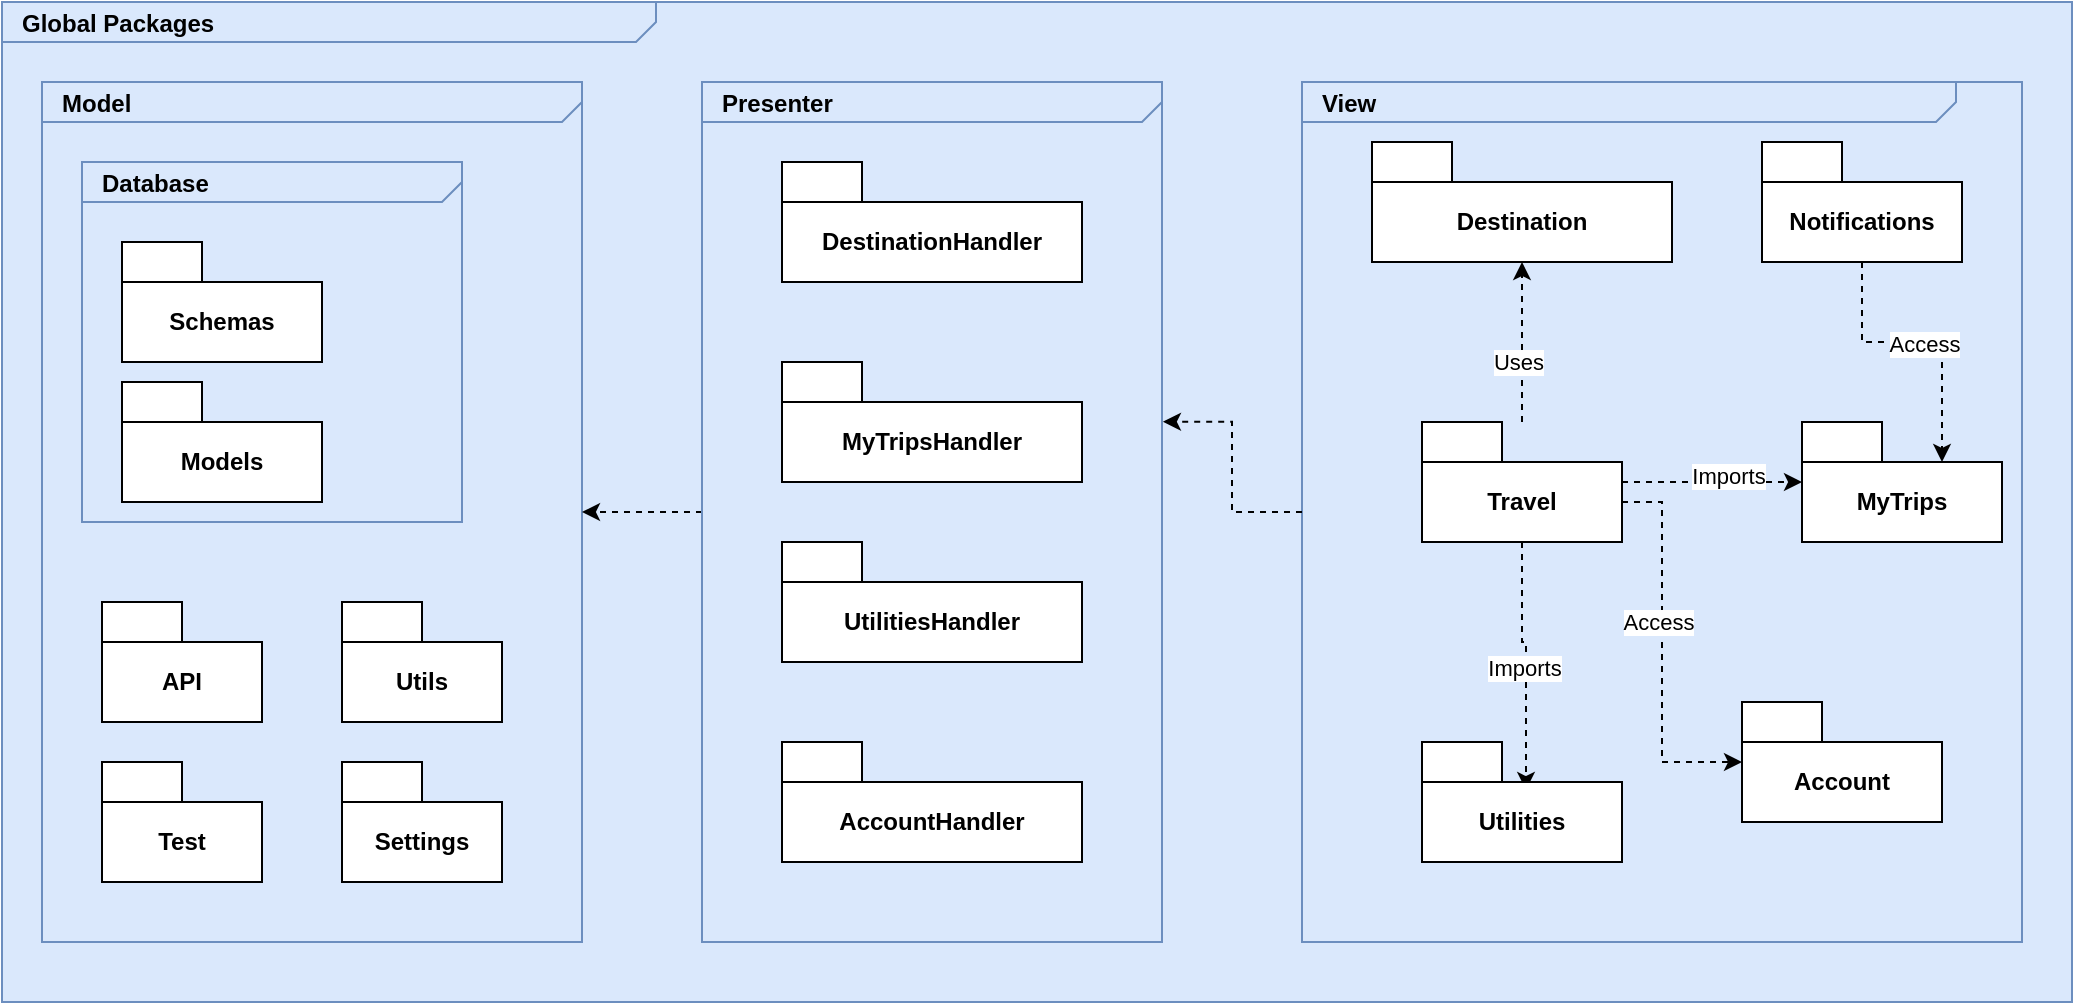 <mxfile version="26.0.14">
  <diagram name="Page-1" id="929967ad-93f9-6ef4-fab6-5d389245f69c">
    <mxGraphModel dx="1060" dy="710" grid="1" gridSize="10" guides="1" tooltips="1" connect="1" arrows="1" fold="1" page="1" pageScale="1.5" pageWidth="1169" pageHeight="826" background="none" math="0" shadow="0">
      <root>
        <mxCell id="0" style=";html=1;" />
        <mxCell id="1" style=";html=1;" parent="0" />
        <mxCell id="1672d66443f91eb5-1" value="&lt;p style=&quot;margin: 0px ; margin-top: 4px ; margin-left: 10px ; text-align: left&quot;&gt;&lt;b&gt;Global Packages&lt;/b&gt;&lt;/p&gt;" style="html=1;strokeWidth=1;shape=mxgraph.sysml.package;html=1;overflow=fill;whiteSpace=wrap;fillColor=#dae8fc;fontSize=12;align=center;labelX=327.64;strokeColor=#6c8ebf;" parent="1" vertex="1">
          <mxGeometry x="50" y="320" width="1035" height="500" as="geometry" />
        </mxCell>
        <mxCell id="a-KvQM7AsemI5AxW7bN--2" value="&lt;p style=&quot;margin: 0px ; margin-top: 4px ; margin-left: 10px ; text-align: left&quot;&gt;&lt;b&gt;View&lt;/b&gt;&lt;/p&gt;" style="html=1;strokeWidth=1;shape=mxgraph.sysml.package;html=1;overflow=fill;whiteSpace=wrap;fillColor=#dae8fc;fontSize=12;align=center;labelX=327.64;strokeColor=#6c8ebf;" vertex="1" parent="1">
          <mxGeometry x="700" y="360" width="360" height="430" as="geometry" />
        </mxCell>
        <mxCell id="rpGsWSdBKoxRbKyVbrdc-1" value="Destination" style="shape=folder;fontStyle=1;tabWidth=40;tabHeight=20;tabPosition=left;html=1;boundedLbl=1;whiteSpace=wrap;" parent="1" vertex="1">
          <mxGeometry x="735" y="390" width="150" height="60" as="geometry" />
        </mxCell>
        <mxCell id="BwXxmNjcSqASfWeSy7sL-2" style="edgeStyle=orthogonalEdgeStyle;shape=connector;rounded=0;orthogonalLoop=1;jettySize=auto;html=1;dashed=1;strokeColor=default;align=center;verticalAlign=middle;fontFamily=Helvetica;fontSize=11;fontColor=default;labelBackgroundColor=default;endArrow=classic;" parent="1" source="rpGsWSdBKoxRbKyVbrdc-2" target="BwXxmNjcSqASfWeSy7sL-1" edge="1">
          <mxGeometry relative="1" as="geometry" />
        </mxCell>
        <mxCell id="BwXxmNjcSqASfWeSy7sL-3" value="Imports" style="edgeLabel;html=1;align=center;verticalAlign=middle;resizable=0;points=[];fontFamily=Helvetica;fontSize=11;fontColor=default;labelBackgroundColor=default;" parent="BwXxmNjcSqASfWeSy7sL-2" vertex="1" connectable="0">
          <mxGeometry x="0.167" y="3" relative="1" as="geometry">
            <mxPoint as="offset" />
          </mxGeometry>
        </mxCell>
        <mxCell id="BwXxmNjcSqASfWeSy7sL-4" style="edgeStyle=orthogonalEdgeStyle;shape=connector;rounded=0;orthogonalLoop=1;jettySize=auto;html=1;dashed=1;strokeColor=default;align=center;verticalAlign=middle;fontFamily=Helvetica;fontSize=11;fontColor=default;labelBackgroundColor=default;endArrow=classic;" parent="1" source="rpGsWSdBKoxRbKyVbrdc-2" target="rpGsWSdBKoxRbKyVbrdc-1" edge="1">
          <mxGeometry relative="1" as="geometry" />
        </mxCell>
        <mxCell id="BwXxmNjcSqASfWeSy7sL-5" value="Uses" style="edgeLabel;html=1;align=center;verticalAlign=middle;resizable=0;points=[];fontFamily=Helvetica;fontSize=11;fontColor=default;labelBackgroundColor=default;" parent="BwXxmNjcSqASfWeSy7sL-4" vertex="1" connectable="0">
          <mxGeometry x="-0.236" y="2" relative="1" as="geometry">
            <mxPoint as="offset" />
          </mxGeometry>
        </mxCell>
        <mxCell id="BwXxmNjcSqASfWeSy7sL-7" style="edgeStyle=orthogonalEdgeStyle;shape=connector;rounded=0;orthogonalLoop=1;jettySize=auto;html=1;dashed=1;strokeColor=default;align=center;verticalAlign=middle;fontFamily=Helvetica;fontSize=11;fontColor=default;labelBackgroundColor=default;endArrow=classic;entryX=0.52;entryY=0.4;entryDx=0;entryDy=0;entryPerimeter=0;" parent="1" source="rpGsWSdBKoxRbKyVbrdc-2" target="BwXxmNjcSqASfWeSy7sL-6" edge="1">
          <mxGeometry relative="1" as="geometry" />
        </mxCell>
        <mxCell id="BwXxmNjcSqASfWeSy7sL-8" value="Imports" style="edgeLabel;html=1;align=center;verticalAlign=middle;resizable=0;points=[];fontFamily=Helvetica;fontSize=11;fontColor=default;labelBackgroundColor=default;" parent="BwXxmNjcSqASfWeSy7sL-7" vertex="1" connectable="0">
          <mxGeometry x="0.023" y="-1" relative="1" as="geometry">
            <mxPoint as="offset" />
          </mxGeometry>
        </mxCell>
        <mxCell id="rpGsWSdBKoxRbKyVbrdc-2" value="Travel" style="shape=folder;fontStyle=1;tabWidth=40;tabHeight=20;tabPosition=left;html=1;boundedLbl=1;whiteSpace=wrap;" parent="1" vertex="1">
          <mxGeometry x="760" y="530" width="100" height="60" as="geometry" />
        </mxCell>
        <mxCell id="BwXxmNjcSqASfWeSy7sL-1" value="MyTrips" style="shape=folder;fontStyle=1;tabWidth=40;tabHeight=20;tabPosition=left;html=1;boundedLbl=1;whiteSpace=wrap;" parent="1" vertex="1">
          <mxGeometry x="950" y="530" width="100" height="60" as="geometry" />
        </mxCell>
        <mxCell id="BwXxmNjcSqASfWeSy7sL-6" value="Utilities" style="shape=folder;fontStyle=1;tabWidth=40;tabHeight=20;tabPosition=left;html=1;boundedLbl=1;whiteSpace=wrap;" parent="1" vertex="1">
          <mxGeometry x="760" y="690" width="100" height="60" as="geometry" />
        </mxCell>
        <mxCell id="a-KvQM7AsemI5AxW7bN--3" value="&lt;p style=&quot;margin: 0px ; margin-top: 4px ; margin-left: 10px ; text-align: left&quot;&gt;&lt;b&gt;Model&lt;/b&gt;&lt;/p&gt;" style="html=1;strokeWidth=1;shape=mxgraph.sysml.package;html=1;overflow=fill;whiteSpace=wrap;fillColor=#dae8fc;fontSize=12;align=center;labelX=327.64;strokeColor=#6c8ebf;" vertex="1" parent="1">
          <mxGeometry x="70" y="360" width="270" height="430" as="geometry" />
        </mxCell>
        <mxCell id="a-KvQM7AsemI5AxW7bN--4" value="Schemas" style="shape=folder;fontStyle=1;tabWidth=40;tabHeight=20;tabPosition=left;html=1;boundedLbl=1;whiteSpace=wrap;" vertex="1" parent="1">
          <mxGeometry x="110" y="440" width="100" height="60" as="geometry" />
        </mxCell>
        <mxCell id="a-KvQM7AsemI5AxW7bN--5" value="Utils" style="shape=folder;fontStyle=1;tabWidth=40;tabHeight=20;tabPosition=left;html=1;boundedLbl=1;whiteSpace=wrap;" vertex="1" parent="1">
          <mxGeometry x="220" y="620" width="80" height="60" as="geometry" />
        </mxCell>
        <mxCell id="a-KvQM7AsemI5AxW7bN--6" value="API" style="shape=folder;fontStyle=1;tabWidth=40;tabHeight=20;tabPosition=left;html=1;boundedLbl=1;whiteSpace=wrap;" vertex="1" parent="1">
          <mxGeometry x="100" y="620" width="80" height="60" as="geometry" />
        </mxCell>
        <mxCell id="a-KvQM7AsemI5AxW7bN--8" value="Test" style="shape=folder;fontStyle=1;tabWidth=40;tabHeight=20;tabPosition=left;html=1;boundedLbl=1;whiteSpace=wrap;" vertex="1" parent="1">
          <mxGeometry x="100" y="700" width="80" height="60" as="geometry" />
        </mxCell>
        <mxCell id="a-KvQM7AsemI5AxW7bN--10" value="&lt;p style=&quot;margin: 0px ; margin-top: 4px ; margin-left: 10px ; text-align: left&quot;&gt;&lt;b&gt;Database&lt;/b&gt;&lt;/p&gt;" style="html=1;strokeWidth=1;shape=mxgraph.sysml.package;html=1;overflow=fill;whiteSpace=wrap;fillColor=none;fontSize=12;align=center;labelX=327.64;strokeColor=#6c8ebf;" vertex="1" parent="1">
          <mxGeometry x="90" y="400" width="190" height="180" as="geometry" />
        </mxCell>
        <mxCell id="a-KvQM7AsemI5AxW7bN--11" value="Settings" style="shape=folder;fontStyle=1;tabWidth=40;tabHeight=20;tabPosition=left;html=1;boundedLbl=1;whiteSpace=wrap;" vertex="1" parent="1">
          <mxGeometry x="220" y="700" width="80" height="60" as="geometry" />
        </mxCell>
        <mxCell id="a-KvQM7AsemI5AxW7bN--12" value="Models" style="shape=folder;fontStyle=1;tabWidth=40;tabHeight=20;tabPosition=left;html=1;boundedLbl=1;whiteSpace=wrap;" vertex="1" parent="1">
          <mxGeometry x="110" y="510" width="100" height="60" as="geometry" />
        </mxCell>
        <mxCell id="a-KvQM7AsemI5AxW7bN--20" style="edgeStyle=orthogonalEdgeStyle;shape=connector;rounded=0;orthogonalLoop=1;jettySize=auto;html=1;dashed=1;strokeColor=default;align=center;verticalAlign=middle;fontFamily=Helvetica;fontSize=11;fontColor=default;labelBackgroundColor=default;endArrow=classic;" edge="1" parent="1" source="a-KvQM7AsemI5AxW7bN--13" target="a-KvQM7AsemI5AxW7bN--3">
          <mxGeometry relative="1" as="geometry" />
        </mxCell>
        <mxCell id="a-KvQM7AsemI5AxW7bN--13" value="&lt;p style=&quot;margin: 0px ; margin-top: 4px ; margin-left: 10px ; text-align: left&quot;&gt;&lt;b&gt;Presenter&lt;/b&gt;&lt;/p&gt;" style="html=1;strokeWidth=1;shape=mxgraph.sysml.package;html=1;overflow=fill;whiteSpace=wrap;fillColor=none;fontSize=12;align=center;labelX=327.64;strokeColor=#6c8ebf;" vertex="1" parent="1">
          <mxGeometry x="400" y="360" width="230" height="430" as="geometry" />
        </mxCell>
        <mxCell id="a-KvQM7AsemI5AxW7bN--15" value="DestinationHandler" style="shape=folder;fontStyle=1;tabWidth=40;tabHeight=20;tabPosition=left;html=1;boundedLbl=1;whiteSpace=wrap;" vertex="1" parent="1">
          <mxGeometry x="440" y="400" width="150" height="60" as="geometry" />
        </mxCell>
        <mxCell id="a-KvQM7AsemI5AxW7bN--17" value="MyTripsHandl&lt;span style=&quot;color: rgba(0, 0, 0, 0); font-family: monospace; font-size: 0px; font-weight: 400; text-align: start; text-wrap-mode: nowrap;&quot;&gt;%3CmxGraphModel%3E%3Croot%3E%3CmxCell%20id%3D%220%22%2F%3E%3CmxCell%20id%3D%221%22%20parent%3D%220%22%2F%3E%3CmxCell%20id%3D%222%22%20value%3D%22DestinationHandler%22%20style%3D%22shape%3Dfolder%3BfontStyle%3D1%3BtabWidth%3D40%3BtabHeight%3D20%3BtabPosition%3Dleft%3Bhtml%3D1%3BboundedLbl%3D1%3BwhiteSpace%3Dwrap%3B%22%20vertex%3D%221%22%20parent%3D%221%22%3E%3CmxGeometry%20x%3D%22440%22%20y%3D%22400%22%20width%3D%22150%22%20height%3D%2260%22%20as%3D%22geometry%22%2F%3E%3C%2FmxCell%3E%3C%2Froot%3E%3C%2FmxGraphModel%3E&lt;/span&gt;er" style="shape=folder;fontStyle=1;tabWidth=40;tabHeight=20;tabPosition=left;html=1;boundedLbl=1;whiteSpace=wrap;" vertex="1" parent="1">
          <mxGeometry x="440" y="500" width="150" height="60" as="geometry" />
        </mxCell>
        <mxCell id="a-KvQM7AsemI5AxW7bN--18" value="UtilitiesHandler" style="shape=folder;fontStyle=1;tabWidth=40;tabHeight=20;tabPosition=left;html=1;boundedLbl=1;whiteSpace=wrap;" vertex="1" parent="1">
          <mxGeometry x="440" y="590" width="150" height="60" as="geometry" />
        </mxCell>
        <mxCell id="a-KvQM7AsemI5AxW7bN--19" style="edgeStyle=orthogonalEdgeStyle;shape=connector;rounded=0;orthogonalLoop=1;jettySize=auto;html=1;exitX=0;exitY=0.5;exitDx=0;exitDy=0;exitPerimeter=0;entryX=1.002;entryY=0.395;entryDx=0;entryDy=0;entryPerimeter=0;dashed=1;strokeColor=default;align=center;verticalAlign=middle;fontFamily=Helvetica;fontSize=11;fontColor=default;labelBackgroundColor=default;endArrow=classic;" edge="1" parent="1" source="a-KvQM7AsemI5AxW7bN--2" target="a-KvQM7AsemI5AxW7bN--13">
          <mxGeometry relative="1" as="geometry" />
        </mxCell>
        <mxCell id="a-KvQM7AsemI5AxW7bN--21" value="Account" style="shape=folder;fontStyle=1;tabWidth=40;tabHeight=20;tabPosition=left;html=1;boundedLbl=1;whiteSpace=wrap;" vertex="1" parent="1">
          <mxGeometry x="920" y="670" width="100" height="60" as="geometry" />
        </mxCell>
        <mxCell id="a-KvQM7AsemI5AxW7bN--22" value="Notifications" style="shape=folder;fontStyle=1;tabWidth=40;tabHeight=20;tabPosition=left;html=1;boundedLbl=1;whiteSpace=wrap;" vertex="1" parent="1">
          <mxGeometry x="930" y="390" width="100" height="60" as="geometry" />
        </mxCell>
        <mxCell id="a-KvQM7AsemI5AxW7bN--23" style="edgeStyle=orthogonalEdgeStyle;shape=connector;rounded=0;orthogonalLoop=1;jettySize=auto;html=1;entryX=0;entryY=0;entryDx=0;entryDy=30;entryPerimeter=0;dashed=1;strokeColor=default;align=center;verticalAlign=middle;fontFamily=Helvetica;fontSize=11;fontColor=default;labelBackgroundColor=default;endArrow=classic;" edge="1" parent="1" source="rpGsWSdBKoxRbKyVbrdc-2" target="a-KvQM7AsemI5AxW7bN--21">
          <mxGeometry relative="1" as="geometry">
            <Array as="points">
              <mxPoint x="880" y="570" />
              <mxPoint x="880" y="700" />
            </Array>
          </mxGeometry>
        </mxCell>
        <mxCell id="a-KvQM7AsemI5AxW7bN--24" value="Access" style="edgeLabel;html=1;align=center;verticalAlign=middle;resizable=0;points=[];fontFamily=Helvetica;fontSize=11;fontColor=default;labelBackgroundColor=default;" vertex="1" connectable="0" parent="a-KvQM7AsemI5AxW7bN--23">
          <mxGeometry x="-0.164" y="-2" relative="1" as="geometry">
            <mxPoint as="offset" />
          </mxGeometry>
        </mxCell>
        <mxCell id="a-KvQM7AsemI5AxW7bN--25" style="edgeStyle=orthogonalEdgeStyle;shape=connector;rounded=0;orthogonalLoop=1;jettySize=auto;html=1;entryX=0;entryY=0;entryDx=70;entryDy=20;entryPerimeter=0;dashed=1;strokeColor=default;align=center;verticalAlign=middle;fontFamily=Helvetica;fontSize=11;fontColor=default;labelBackgroundColor=default;endArrow=classic;" edge="1" parent="1" source="a-KvQM7AsemI5AxW7bN--22" target="BwXxmNjcSqASfWeSy7sL-1">
          <mxGeometry relative="1" as="geometry" />
        </mxCell>
        <mxCell id="a-KvQM7AsemI5AxW7bN--26" value="Access" style="edgeLabel;html=1;align=center;verticalAlign=middle;resizable=0;points=[];fontFamily=Helvetica;fontSize=11;fontColor=default;labelBackgroundColor=default;" vertex="1" connectable="0" parent="a-KvQM7AsemI5AxW7bN--25">
          <mxGeometry x="0.005" y="-1" relative="1" as="geometry">
            <mxPoint as="offset" />
          </mxGeometry>
        </mxCell>
        <mxCell id="a-KvQM7AsemI5AxW7bN--28" value="AccountHandler" style="shape=folder;fontStyle=1;tabWidth=40;tabHeight=20;tabPosition=left;html=1;boundedLbl=1;whiteSpace=wrap;" vertex="1" parent="1">
          <mxGeometry x="440" y="690" width="150" height="60" as="geometry" />
        </mxCell>
      </root>
    </mxGraphModel>
  </diagram>
</mxfile>
